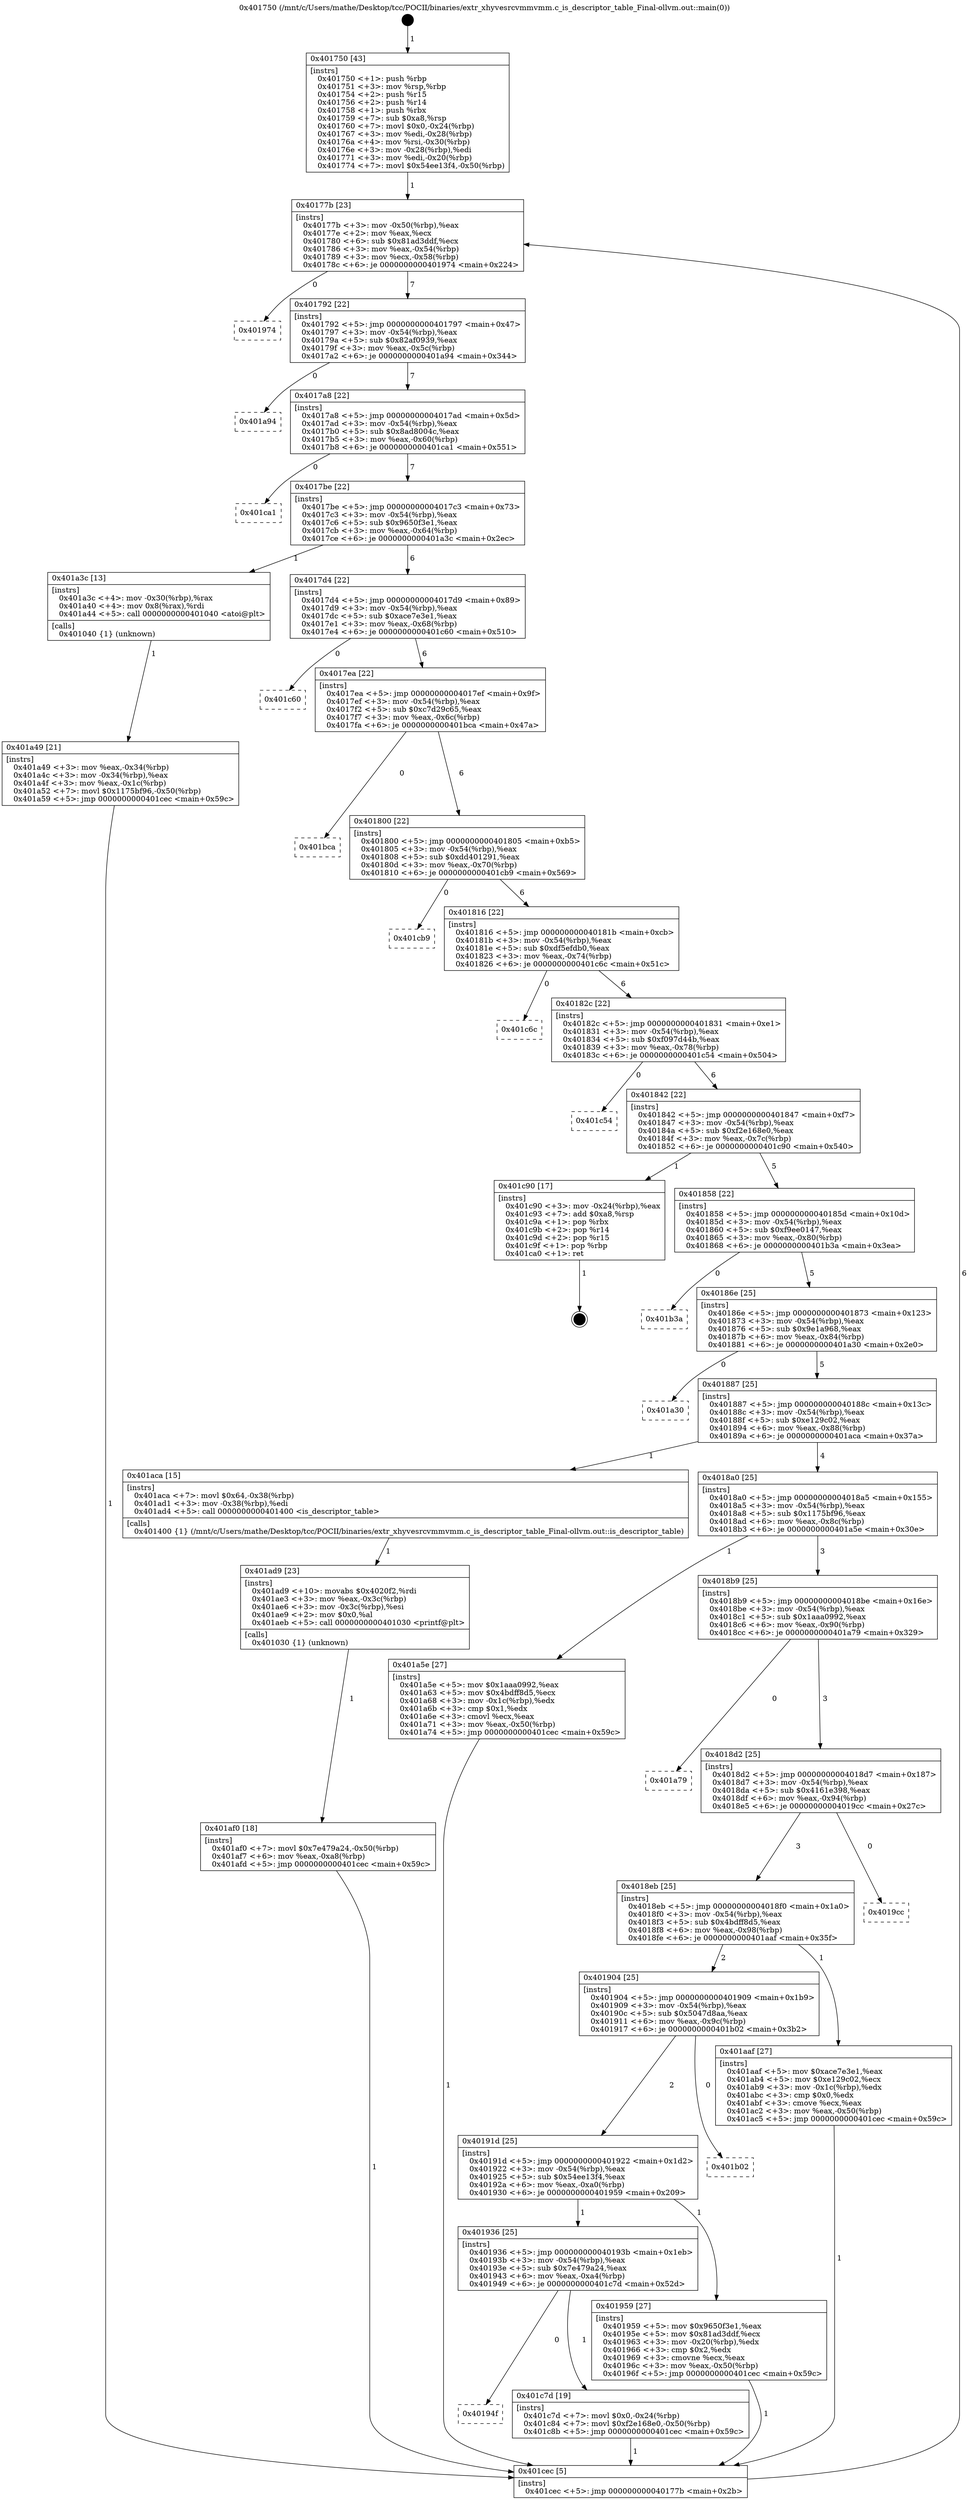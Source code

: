 digraph "0x401750" {
  label = "0x401750 (/mnt/c/Users/mathe/Desktop/tcc/POCII/binaries/extr_xhyvesrcvmmvmm.c_is_descriptor_table_Final-ollvm.out::main(0))"
  labelloc = "t"
  node[shape=record]

  Entry [label="",width=0.3,height=0.3,shape=circle,fillcolor=black,style=filled]
  "0x40177b" [label="{
     0x40177b [23]\l
     | [instrs]\l
     &nbsp;&nbsp;0x40177b \<+3\>: mov -0x50(%rbp),%eax\l
     &nbsp;&nbsp;0x40177e \<+2\>: mov %eax,%ecx\l
     &nbsp;&nbsp;0x401780 \<+6\>: sub $0x81ad3ddf,%ecx\l
     &nbsp;&nbsp;0x401786 \<+3\>: mov %eax,-0x54(%rbp)\l
     &nbsp;&nbsp;0x401789 \<+3\>: mov %ecx,-0x58(%rbp)\l
     &nbsp;&nbsp;0x40178c \<+6\>: je 0000000000401974 \<main+0x224\>\l
  }"]
  "0x401974" [label="{
     0x401974\l
  }", style=dashed]
  "0x401792" [label="{
     0x401792 [22]\l
     | [instrs]\l
     &nbsp;&nbsp;0x401792 \<+5\>: jmp 0000000000401797 \<main+0x47\>\l
     &nbsp;&nbsp;0x401797 \<+3\>: mov -0x54(%rbp),%eax\l
     &nbsp;&nbsp;0x40179a \<+5\>: sub $0x82af0939,%eax\l
     &nbsp;&nbsp;0x40179f \<+3\>: mov %eax,-0x5c(%rbp)\l
     &nbsp;&nbsp;0x4017a2 \<+6\>: je 0000000000401a94 \<main+0x344\>\l
  }"]
  Exit [label="",width=0.3,height=0.3,shape=circle,fillcolor=black,style=filled,peripheries=2]
  "0x401a94" [label="{
     0x401a94\l
  }", style=dashed]
  "0x4017a8" [label="{
     0x4017a8 [22]\l
     | [instrs]\l
     &nbsp;&nbsp;0x4017a8 \<+5\>: jmp 00000000004017ad \<main+0x5d\>\l
     &nbsp;&nbsp;0x4017ad \<+3\>: mov -0x54(%rbp),%eax\l
     &nbsp;&nbsp;0x4017b0 \<+5\>: sub $0x8ad8004c,%eax\l
     &nbsp;&nbsp;0x4017b5 \<+3\>: mov %eax,-0x60(%rbp)\l
     &nbsp;&nbsp;0x4017b8 \<+6\>: je 0000000000401ca1 \<main+0x551\>\l
  }"]
  "0x40194f" [label="{
     0x40194f\l
  }", style=dashed]
  "0x401ca1" [label="{
     0x401ca1\l
  }", style=dashed]
  "0x4017be" [label="{
     0x4017be [22]\l
     | [instrs]\l
     &nbsp;&nbsp;0x4017be \<+5\>: jmp 00000000004017c3 \<main+0x73\>\l
     &nbsp;&nbsp;0x4017c3 \<+3\>: mov -0x54(%rbp),%eax\l
     &nbsp;&nbsp;0x4017c6 \<+5\>: sub $0x9650f3e1,%eax\l
     &nbsp;&nbsp;0x4017cb \<+3\>: mov %eax,-0x64(%rbp)\l
     &nbsp;&nbsp;0x4017ce \<+6\>: je 0000000000401a3c \<main+0x2ec\>\l
  }"]
  "0x401c7d" [label="{
     0x401c7d [19]\l
     | [instrs]\l
     &nbsp;&nbsp;0x401c7d \<+7\>: movl $0x0,-0x24(%rbp)\l
     &nbsp;&nbsp;0x401c84 \<+7\>: movl $0xf2e168e0,-0x50(%rbp)\l
     &nbsp;&nbsp;0x401c8b \<+5\>: jmp 0000000000401cec \<main+0x59c\>\l
  }"]
  "0x401a3c" [label="{
     0x401a3c [13]\l
     | [instrs]\l
     &nbsp;&nbsp;0x401a3c \<+4\>: mov -0x30(%rbp),%rax\l
     &nbsp;&nbsp;0x401a40 \<+4\>: mov 0x8(%rax),%rdi\l
     &nbsp;&nbsp;0x401a44 \<+5\>: call 0000000000401040 \<atoi@plt\>\l
     | [calls]\l
     &nbsp;&nbsp;0x401040 \{1\} (unknown)\l
  }"]
  "0x4017d4" [label="{
     0x4017d4 [22]\l
     | [instrs]\l
     &nbsp;&nbsp;0x4017d4 \<+5\>: jmp 00000000004017d9 \<main+0x89\>\l
     &nbsp;&nbsp;0x4017d9 \<+3\>: mov -0x54(%rbp),%eax\l
     &nbsp;&nbsp;0x4017dc \<+5\>: sub $0xace7e3e1,%eax\l
     &nbsp;&nbsp;0x4017e1 \<+3\>: mov %eax,-0x68(%rbp)\l
     &nbsp;&nbsp;0x4017e4 \<+6\>: je 0000000000401c60 \<main+0x510\>\l
  }"]
  "0x401af0" [label="{
     0x401af0 [18]\l
     | [instrs]\l
     &nbsp;&nbsp;0x401af0 \<+7\>: movl $0x7e479a24,-0x50(%rbp)\l
     &nbsp;&nbsp;0x401af7 \<+6\>: mov %eax,-0xa8(%rbp)\l
     &nbsp;&nbsp;0x401afd \<+5\>: jmp 0000000000401cec \<main+0x59c\>\l
  }"]
  "0x401c60" [label="{
     0x401c60\l
  }", style=dashed]
  "0x4017ea" [label="{
     0x4017ea [22]\l
     | [instrs]\l
     &nbsp;&nbsp;0x4017ea \<+5\>: jmp 00000000004017ef \<main+0x9f\>\l
     &nbsp;&nbsp;0x4017ef \<+3\>: mov -0x54(%rbp),%eax\l
     &nbsp;&nbsp;0x4017f2 \<+5\>: sub $0xc7d29c65,%eax\l
     &nbsp;&nbsp;0x4017f7 \<+3\>: mov %eax,-0x6c(%rbp)\l
     &nbsp;&nbsp;0x4017fa \<+6\>: je 0000000000401bca \<main+0x47a\>\l
  }"]
  "0x401ad9" [label="{
     0x401ad9 [23]\l
     | [instrs]\l
     &nbsp;&nbsp;0x401ad9 \<+10\>: movabs $0x4020f2,%rdi\l
     &nbsp;&nbsp;0x401ae3 \<+3\>: mov %eax,-0x3c(%rbp)\l
     &nbsp;&nbsp;0x401ae6 \<+3\>: mov -0x3c(%rbp),%esi\l
     &nbsp;&nbsp;0x401ae9 \<+2\>: mov $0x0,%al\l
     &nbsp;&nbsp;0x401aeb \<+5\>: call 0000000000401030 \<printf@plt\>\l
     | [calls]\l
     &nbsp;&nbsp;0x401030 \{1\} (unknown)\l
  }"]
  "0x401bca" [label="{
     0x401bca\l
  }", style=dashed]
  "0x401800" [label="{
     0x401800 [22]\l
     | [instrs]\l
     &nbsp;&nbsp;0x401800 \<+5\>: jmp 0000000000401805 \<main+0xb5\>\l
     &nbsp;&nbsp;0x401805 \<+3\>: mov -0x54(%rbp),%eax\l
     &nbsp;&nbsp;0x401808 \<+5\>: sub $0xdd401291,%eax\l
     &nbsp;&nbsp;0x40180d \<+3\>: mov %eax,-0x70(%rbp)\l
     &nbsp;&nbsp;0x401810 \<+6\>: je 0000000000401cb9 \<main+0x569\>\l
  }"]
  "0x401a49" [label="{
     0x401a49 [21]\l
     | [instrs]\l
     &nbsp;&nbsp;0x401a49 \<+3\>: mov %eax,-0x34(%rbp)\l
     &nbsp;&nbsp;0x401a4c \<+3\>: mov -0x34(%rbp),%eax\l
     &nbsp;&nbsp;0x401a4f \<+3\>: mov %eax,-0x1c(%rbp)\l
     &nbsp;&nbsp;0x401a52 \<+7\>: movl $0x1175bf96,-0x50(%rbp)\l
     &nbsp;&nbsp;0x401a59 \<+5\>: jmp 0000000000401cec \<main+0x59c\>\l
  }"]
  "0x401cb9" [label="{
     0x401cb9\l
  }", style=dashed]
  "0x401816" [label="{
     0x401816 [22]\l
     | [instrs]\l
     &nbsp;&nbsp;0x401816 \<+5\>: jmp 000000000040181b \<main+0xcb\>\l
     &nbsp;&nbsp;0x40181b \<+3\>: mov -0x54(%rbp),%eax\l
     &nbsp;&nbsp;0x40181e \<+5\>: sub $0xdf5efdb0,%eax\l
     &nbsp;&nbsp;0x401823 \<+3\>: mov %eax,-0x74(%rbp)\l
     &nbsp;&nbsp;0x401826 \<+6\>: je 0000000000401c6c \<main+0x51c\>\l
  }"]
  "0x401750" [label="{
     0x401750 [43]\l
     | [instrs]\l
     &nbsp;&nbsp;0x401750 \<+1\>: push %rbp\l
     &nbsp;&nbsp;0x401751 \<+3\>: mov %rsp,%rbp\l
     &nbsp;&nbsp;0x401754 \<+2\>: push %r15\l
     &nbsp;&nbsp;0x401756 \<+2\>: push %r14\l
     &nbsp;&nbsp;0x401758 \<+1\>: push %rbx\l
     &nbsp;&nbsp;0x401759 \<+7\>: sub $0xa8,%rsp\l
     &nbsp;&nbsp;0x401760 \<+7\>: movl $0x0,-0x24(%rbp)\l
     &nbsp;&nbsp;0x401767 \<+3\>: mov %edi,-0x28(%rbp)\l
     &nbsp;&nbsp;0x40176a \<+4\>: mov %rsi,-0x30(%rbp)\l
     &nbsp;&nbsp;0x40176e \<+3\>: mov -0x28(%rbp),%edi\l
     &nbsp;&nbsp;0x401771 \<+3\>: mov %edi,-0x20(%rbp)\l
     &nbsp;&nbsp;0x401774 \<+7\>: movl $0x54ee13f4,-0x50(%rbp)\l
  }"]
  "0x401c6c" [label="{
     0x401c6c\l
  }", style=dashed]
  "0x40182c" [label="{
     0x40182c [22]\l
     | [instrs]\l
     &nbsp;&nbsp;0x40182c \<+5\>: jmp 0000000000401831 \<main+0xe1\>\l
     &nbsp;&nbsp;0x401831 \<+3\>: mov -0x54(%rbp),%eax\l
     &nbsp;&nbsp;0x401834 \<+5\>: sub $0xf097d44b,%eax\l
     &nbsp;&nbsp;0x401839 \<+3\>: mov %eax,-0x78(%rbp)\l
     &nbsp;&nbsp;0x40183c \<+6\>: je 0000000000401c54 \<main+0x504\>\l
  }"]
  "0x401cec" [label="{
     0x401cec [5]\l
     | [instrs]\l
     &nbsp;&nbsp;0x401cec \<+5\>: jmp 000000000040177b \<main+0x2b\>\l
  }"]
  "0x401c54" [label="{
     0x401c54\l
  }", style=dashed]
  "0x401842" [label="{
     0x401842 [22]\l
     | [instrs]\l
     &nbsp;&nbsp;0x401842 \<+5\>: jmp 0000000000401847 \<main+0xf7\>\l
     &nbsp;&nbsp;0x401847 \<+3\>: mov -0x54(%rbp),%eax\l
     &nbsp;&nbsp;0x40184a \<+5\>: sub $0xf2e168e0,%eax\l
     &nbsp;&nbsp;0x40184f \<+3\>: mov %eax,-0x7c(%rbp)\l
     &nbsp;&nbsp;0x401852 \<+6\>: je 0000000000401c90 \<main+0x540\>\l
  }"]
  "0x401936" [label="{
     0x401936 [25]\l
     | [instrs]\l
     &nbsp;&nbsp;0x401936 \<+5\>: jmp 000000000040193b \<main+0x1eb\>\l
     &nbsp;&nbsp;0x40193b \<+3\>: mov -0x54(%rbp),%eax\l
     &nbsp;&nbsp;0x40193e \<+5\>: sub $0x7e479a24,%eax\l
     &nbsp;&nbsp;0x401943 \<+6\>: mov %eax,-0xa4(%rbp)\l
     &nbsp;&nbsp;0x401949 \<+6\>: je 0000000000401c7d \<main+0x52d\>\l
  }"]
  "0x401c90" [label="{
     0x401c90 [17]\l
     | [instrs]\l
     &nbsp;&nbsp;0x401c90 \<+3\>: mov -0x24(%rbp),%eax\l
     &nbsp;&nbsp;0x401c93 \<+7\>: add $0xa8,%rsp\l
     &nbsp;&nbsp;0x401c9a \<+1\>: pop %rbx\l
     &nbsp;&nbsp;0x401c9b \<+2\>: pop %r14\l
     &nbsp;&nbsp;0x401c9d \<+2\>: pop %r15\l
     &nbsp;&nbsp;0x401c9f \<+1\>: pop %rbp\l
     &nbsp;&nbsp;0x401ca0 \<+1\>: ret\l
  }"]
  "0x401858" [label="{
     0x401858 [22]\l
     | [instrs]\l
     &nbsp;&nbsp;0x401858 \<+5\>: jmp 000000000040185d \<main+0x10d\>\l
     &nbsp;&nbsp;0x40185d \<+3\>: mov -0x54(%rbp),%eax\l
     &nbsp;&nbsp;0x401860 \<+5\>: sub $0xf9ee0147,%eax\l
     &nbsp;&nbsp;0x401865 \<+3\>: mov %eax,-0x80(%rbp)\l
     &nbsp;&nbsp;0x401868 \<+6\>: je 0000000000401b3a \<main+0x3ea\>\l
  }"]
  "0x401959" [label="{
     0x401959 [27]\l
     | [instrs]\l
     &nbsp;&nbsp;0x401959 \<+5\>: mov $0x9650f3e1,%eax\l
     &nbsp;&nbsp;0x40195e \<+5\>: mov $0x81ad3ddf,%ecx\l
     &nbsp;&nbsp;0x401963 \<+3\>: mov -0x20(%rbp),%edx\l
     &nbsp;&nbsp;0x401966 \<+3\>: cmp $0x2,%edx\l
     &nbsp;&nbsp;0x401969 \<+3\>: cmovne %ecx,%eax\l
     &nbsp;&nbsp;0x40196c \<+3\>: mov %eax,-0x50(%rbp)\l
     &nbsp;&nbsp;0x40196f \<+5\>: jmp 0000000000401cec \<main+0x59c\>\l
  }"]
  "0x401b3a" [label="{
     0x401b3a\l
  }", style=dashed]
  "0x40186e" [label="{
     0x40186e [25]\l
     | [instrs]\l
     &nbsp;&nbsp;0x40186e \<+5\>: jmp 0000000000401873 \<main+0x123\>\l
     &nbsp;&nbsp;0x401873 \<+3\>: mov -0x54(%rbp),%eax\l
     &nbsp;&nbsp;0x401876 \<+5\>: sub $0x9e1a968,%eax\l
     &nbsp;&nbsp;0x40187b \<+6\>: mov %eax,-0x84(%rbp)\l
     &nbsp;&nbsp;0x401881 \<+6\>: je 0000000000401a30 \<main+0x2e0\>\l
  }"]
  "0x40191d" [label="{
     0x40191d [25]\l
     | [instrs]\l
     &nbsp;&nbsp;0x40191d \<+5\>: jmp 0000000000401922 \<main+0x1d2\>\l
     &nbsp;&nbsp;0x401922 \<+3\>: mov -0x54(%rbp),%eax\l
     &nbsp;&nbsp;0x401925 \<+5\>: sub $0x54ee13f4,%eax\l
     &nbsp;&nbsp;0x40192a \<+6\>: mov %eax,-0xa0(%rbp)\l
     &nbsp;&nbsp;0x401930 \<+6\>: je 0000000000401959 \<main+0x209\>\l
  }"]
  "0x401a30" [label="{
     0x401a30\l
  }", style=dashed]
  "0x401887" [label="{
     0x401887 [25]\l
     | [instrs]\l
     &nbsp;&nbsp;0x401887 \<+5\>: jmp 000000000040188c \<main+0x13c\>\l
     &nbsp;&nbsp;0x40188c \<+3\>: mov -0x54(%rbp),%eax\l
     &nbsp;&nbsp;0x40188f \<+5\>: sub $0xe129c02,%eax\l
     &nbsp;&nbsp;0x401894 \<+6\>: mov %eax,-0x88(%rbp)\l
     &nbsp;&nbsp;0x40189a \<+6\>: je 0000000000401aca \<main+0x37a\>\l
  }"]
  "0x401b02" [label="{
     0x401b02\l
  }", style=dashed]
  "0x401aca" [label="{
     0x401aca [15]\l
     | [instrs]\l
     &nbsp;&nbsp;0x401aca \<+7\>: movl $0x64,-0x38(%rbp)\l
     &nbsp;&nbsp;0x401ad1 \<+3\>: mov -0x38(%rbp),%edi\l
     &nbsp;&nbsp;0x401ad4 \<+5\>: call 0000000000401400 \<is_descriptor_table\>\l
     | [calls]\l
     &nbsp;&nbsp;0x401400 \{1\} (/mnt/c/Users/mathe/Desktop/tcc/POCII/binaries/extr_xhyvesrcvmmvmm.c_is_descriptor_table_Final-ollvm.out::is_descriptor_table)\l
  }"]
  "0x4018a0" [label="{
     0x4018a0 [25]\l
     | [instrs]\l
     &nbsp;&nbsp;0x4018a0 \<+5\>: jmp 00000000004018a5 \<main+0x155\>\l
     &nbsp;&nbsp;0x4018a5 \<+3\>: mov -0x54(%rbp),%eax\l
     &nbsp;&nbsp;0x4018a8 \<+5\>: sub $0x1175bf96,%eax\l
     &nbsp;&nbsp;0x4018ad \<+6\>: mov %eax,-0x8c(%rbp)\l
     &nbsp;&nbsp;0x4018b3 \<+6\>: je 0000000000401a5e \<main+0x30e\>\l
  }"]
  "0x401904" [label="{
     0x401904 [25]\l
     | [instrs]\l
     &nbsp;&nbsp;0x401904 \<+5\>: jmp 0000000000401909 \<main+0x1b9\>\l
     &nbsp;&nbsp;0x401909 \<+3\>: mov -0x54(%rbp),%eax\l
     &nbsp;&nbsp;0x40190c \<+5\>: sub $0x5047d8aa,%eax\l
     &nbsp;&nbsp;0x401911 \<+6\>: mov %eax,-0x9c(%rbp)\l
     &nbsp;&nbsp;0x401917 \<+6\>: je 0000000000401b02 \<main+0x3b2\>\l
  }"]
  "0x401a5e" [label="{
     0x401a5e [27]\l
     | [instrs]\l
     &nbsp;&nbsp;0x401a5e \<+5\>: mov $0x1aaa0992,%eax\l
     &nbsp;&nbsp;0x401a63 \<+5\>: mov $0x4bdff8d5,%ecx\l
     &nbsp;&nbsp;0x401a68 \<+3\>: mov -0x1c(%rbp),%edx\l
     &nbsp;&nbsp;0x401a6b \<+3\>: cmp $0x1,%edx\l
     &nbsp;&nbsp;0x401a6e \<+3\>: cmovl %ecx,%eax\l
     &nbsp;&nbsp;0x401a71 \<+3\>: mov %eax,-0x50(%rbp)\l
     &nbsp;&nbsp;0x401a74 \<+5\>: jmp 0000000000401cec \<main+0x59c\>\l
  }"]
  "0x4018b9" [label="{
     0x4018b9 [25]\l
     | [instrs]\l
     &nbsp;&nbsp;0x4018b9 \<+5\>: jmp 00000000004018be \<main+0x16e\>\l
     &nbsp;&nbsp;0x4018be \<+3\>: mov -0x54(%rbp),%eax\l
     &nbsp;&nbsp;0x4018c1 \<+5\>: sub $0x1aaa0992,%eax\l
     &nbsp;&nbsp;0x4018c6 \<+6\>: mov %eax,-0x90(%rbp)\l
     &nbsp;&nbsp;0x4018cc \<+6\>: je 0000000000401a79 \<main+0x329\>\l
  }"]
  "0x401aaf" [label="{
     0x401aaf [27]\l
     | [instrs]\l
     &nbsp;&nbsp;0x401aaf \<+5\>: mov $0xace7e3e1,%eax\l
     &nbsp;&nbsp;0x401ab4 \<+5\>: mov $0xe129c02,%ecx\l
     &nbsp;&nbsp;0x401ab9 \<+3\>: mov -0x1c(%rbp),%edx\l
     &nbsp;&nbsp;0x401abc \<+3\>: cmp $0x0,%edx\l
     &nbsp;&nbsp;0x401abf \<+3\>: cmove %ecx,%eax\l
     &nbsp;&nbsp;0x401ac2 \<+3\>: mov %eax,-0x50(%rbp)\l
     &nbsp;&nbsp;0x401ac5 \<+5\>: jmp 0000000000401cec \<main+0x59c\>\l
  }"]
  "0x401a79" [label="{
     0x401a79\l
  }", style=dashed]
  "0x4018d2" [label="{
     0x4018d2 [25]\l
     | [instrs]\l
     &nbsp;&nbsp;0x4018d2 \<+5\>: jmp 00000000004018d7 \<main+0x187\>\l
     &nbsp;&nbsp;0x4018d7 \<+3\>: mov -0x54(%rbp),%eax\l
     &nbsp;&nbsp;0x4018da \<+5\>: sub $0x4161e398,%eax\l
     &nbsp;&nbsp;0x4018df \<+6\>: mov %eax,-0x94(%rbp)\l
     &nbsp;&nbsp;0x4018e5 \<+6\>: je 00000000004019cc \<main+0x27c\>\l
  }"]
  "0x4018eb" [label="{
     0x4018eb [25]\l
     | [instrs]\l
     &nbsp;&nbsp;0x4018eb \<+5\>: jmp 00000000004018f0 \<main+0x1a0\>\l
     &nbsp;&nbsp;0x4018f0 \<+3\>: mov -0x54(%rbp),%eax\l
     &nbsp;&nbsp;0x4018f3 \<+5\>: sub $0x4bdff8d5,%eax\l
     &nbsp;&nbsp;0x4018f8 \<+6\>: mov %eax,-0x98(%rbp)\l
     &nbsp;&nbsp;0x4018fe \<+6\>: je 0000000000401aaf \<main+0x35f\>\l
  }"]
  "0x4019cc" [label="{
     0x4019cc\l
  }", style=dashed]
  Entry -> "0x401750" [label=" 1"]
  "0x40177b" -> "0x401974" [label=" 0"]
  "0x40177b" -> "0x401792" [label=" 7"]
  "0x401c90" -> Exit [label=" 1"]
  "0x401792" -> "0x401a94" [label=" 0"]
  "0x401792" -> "0x4017a8" [label=" 7"]
  "0x401c7d" -> "0x401cec" [label=" 1"]
  "0x4017a8" -> "0x401ca1" [label=" 0"]
  "0x4017a8" -> "0x4017be" [label=" 7"]
  "0x401936" -> "0x40194f" [label=" 0"]
  "0x4017be" -> "0x401a3c" [label=" 1"]
  "0x4017be" -> "0x4017d4" [label=" 6"]
  "0x401936" -> "0x401c7d" [label=" 1"]
  "0x4017d4" -> "0x401c60" [label=" 0"]
  "0x4017d4" -> "0x4017ea" [label=" 6"]
  "0x401af0" -> "0x401cec" [label=" 1"]
  "0x4017ea" -> "0x401bca" [label=" 0"]
  "0x4017ea" -> "0x401800" [label=" 6"]
  "0x401ad9" -> "0x401af0" [label=" 1"]
  "0x401800" -> "0x401cb9" [label=" 0"]
  "0x401800" -> "0x401816" [label=" 6"]
  "0x401aca" -> "0x401ad9" [label=" 1"]
  "0x401816" -> "0x401c6c" [label=" 0"]
  "0x401816" -> "0x40182c" [label=" 6"]
  "0x401aaf" -> "0x401cec" [label=" 1"]
  "0x40182c" -> "0x401c54" [label=" 0"]
  "0x40182c" -> "0x401842" [label=" 6"]
  "0x401a5e" -> "0x401cec" [label=" 1"]
  "0x401842" -> "0x401c90" [label=" 1"]
  "0x401842" -> "0x401858" [label=" 5"]
  "0x401a49" -> "0x401cec" [label=" 1"]
  "0x401858" -> "0x401b3a" [label=" 0"]
  "0x401858" -> "0x40186e" [label=" 5"]
  "0x401a3c" -> "0x401a49" [label=" 1"]
  "0x40186e" -> "0x401a30" [label=" 0"]
  "0x40186e" -> "0x401887" [label=" 5"]
  "0x401750" -> "0x40177b" [label=" 1"]
  "0x401887" -> "0x401aca" [label=" 1"]
  "0x401887" -> "0x4018a0" [label=" 4"]
  "0x401959" -> "0x401cec" [label=" 1"]
  "0x4018a0" -> "0x401a5e" [label=" 1"]
  "0x4018a0" -> "0x4018b9" [label=" 3"]
  "0x40191d" -> "0x401959" [label=" 1"]
  "0x4018b9" -> "0x401a79" [label=" 0"]
  "0x4018b9" -> "0x4018d2" [label=" 3"]
  "0x401cec" -> "0x40177b" [label=" 6"]
  "0x4018d2" -> "0x4019cc" [label=" 0"]
  "0x4018d2" -> "0x4018eb" [label=" 3"]
  "0x401904" -> "0x40191d" [label=" 2"]
  "0x4018eb" -> "0x401aaf" [label=" 1"]
  "0x4018eb" -> "0x401904" [label=" 2"]
  "0x40191d" -> "0x401936" [label=" 1"]
  "0x401904" -> "0x401b02" [label=" 0"]
}
